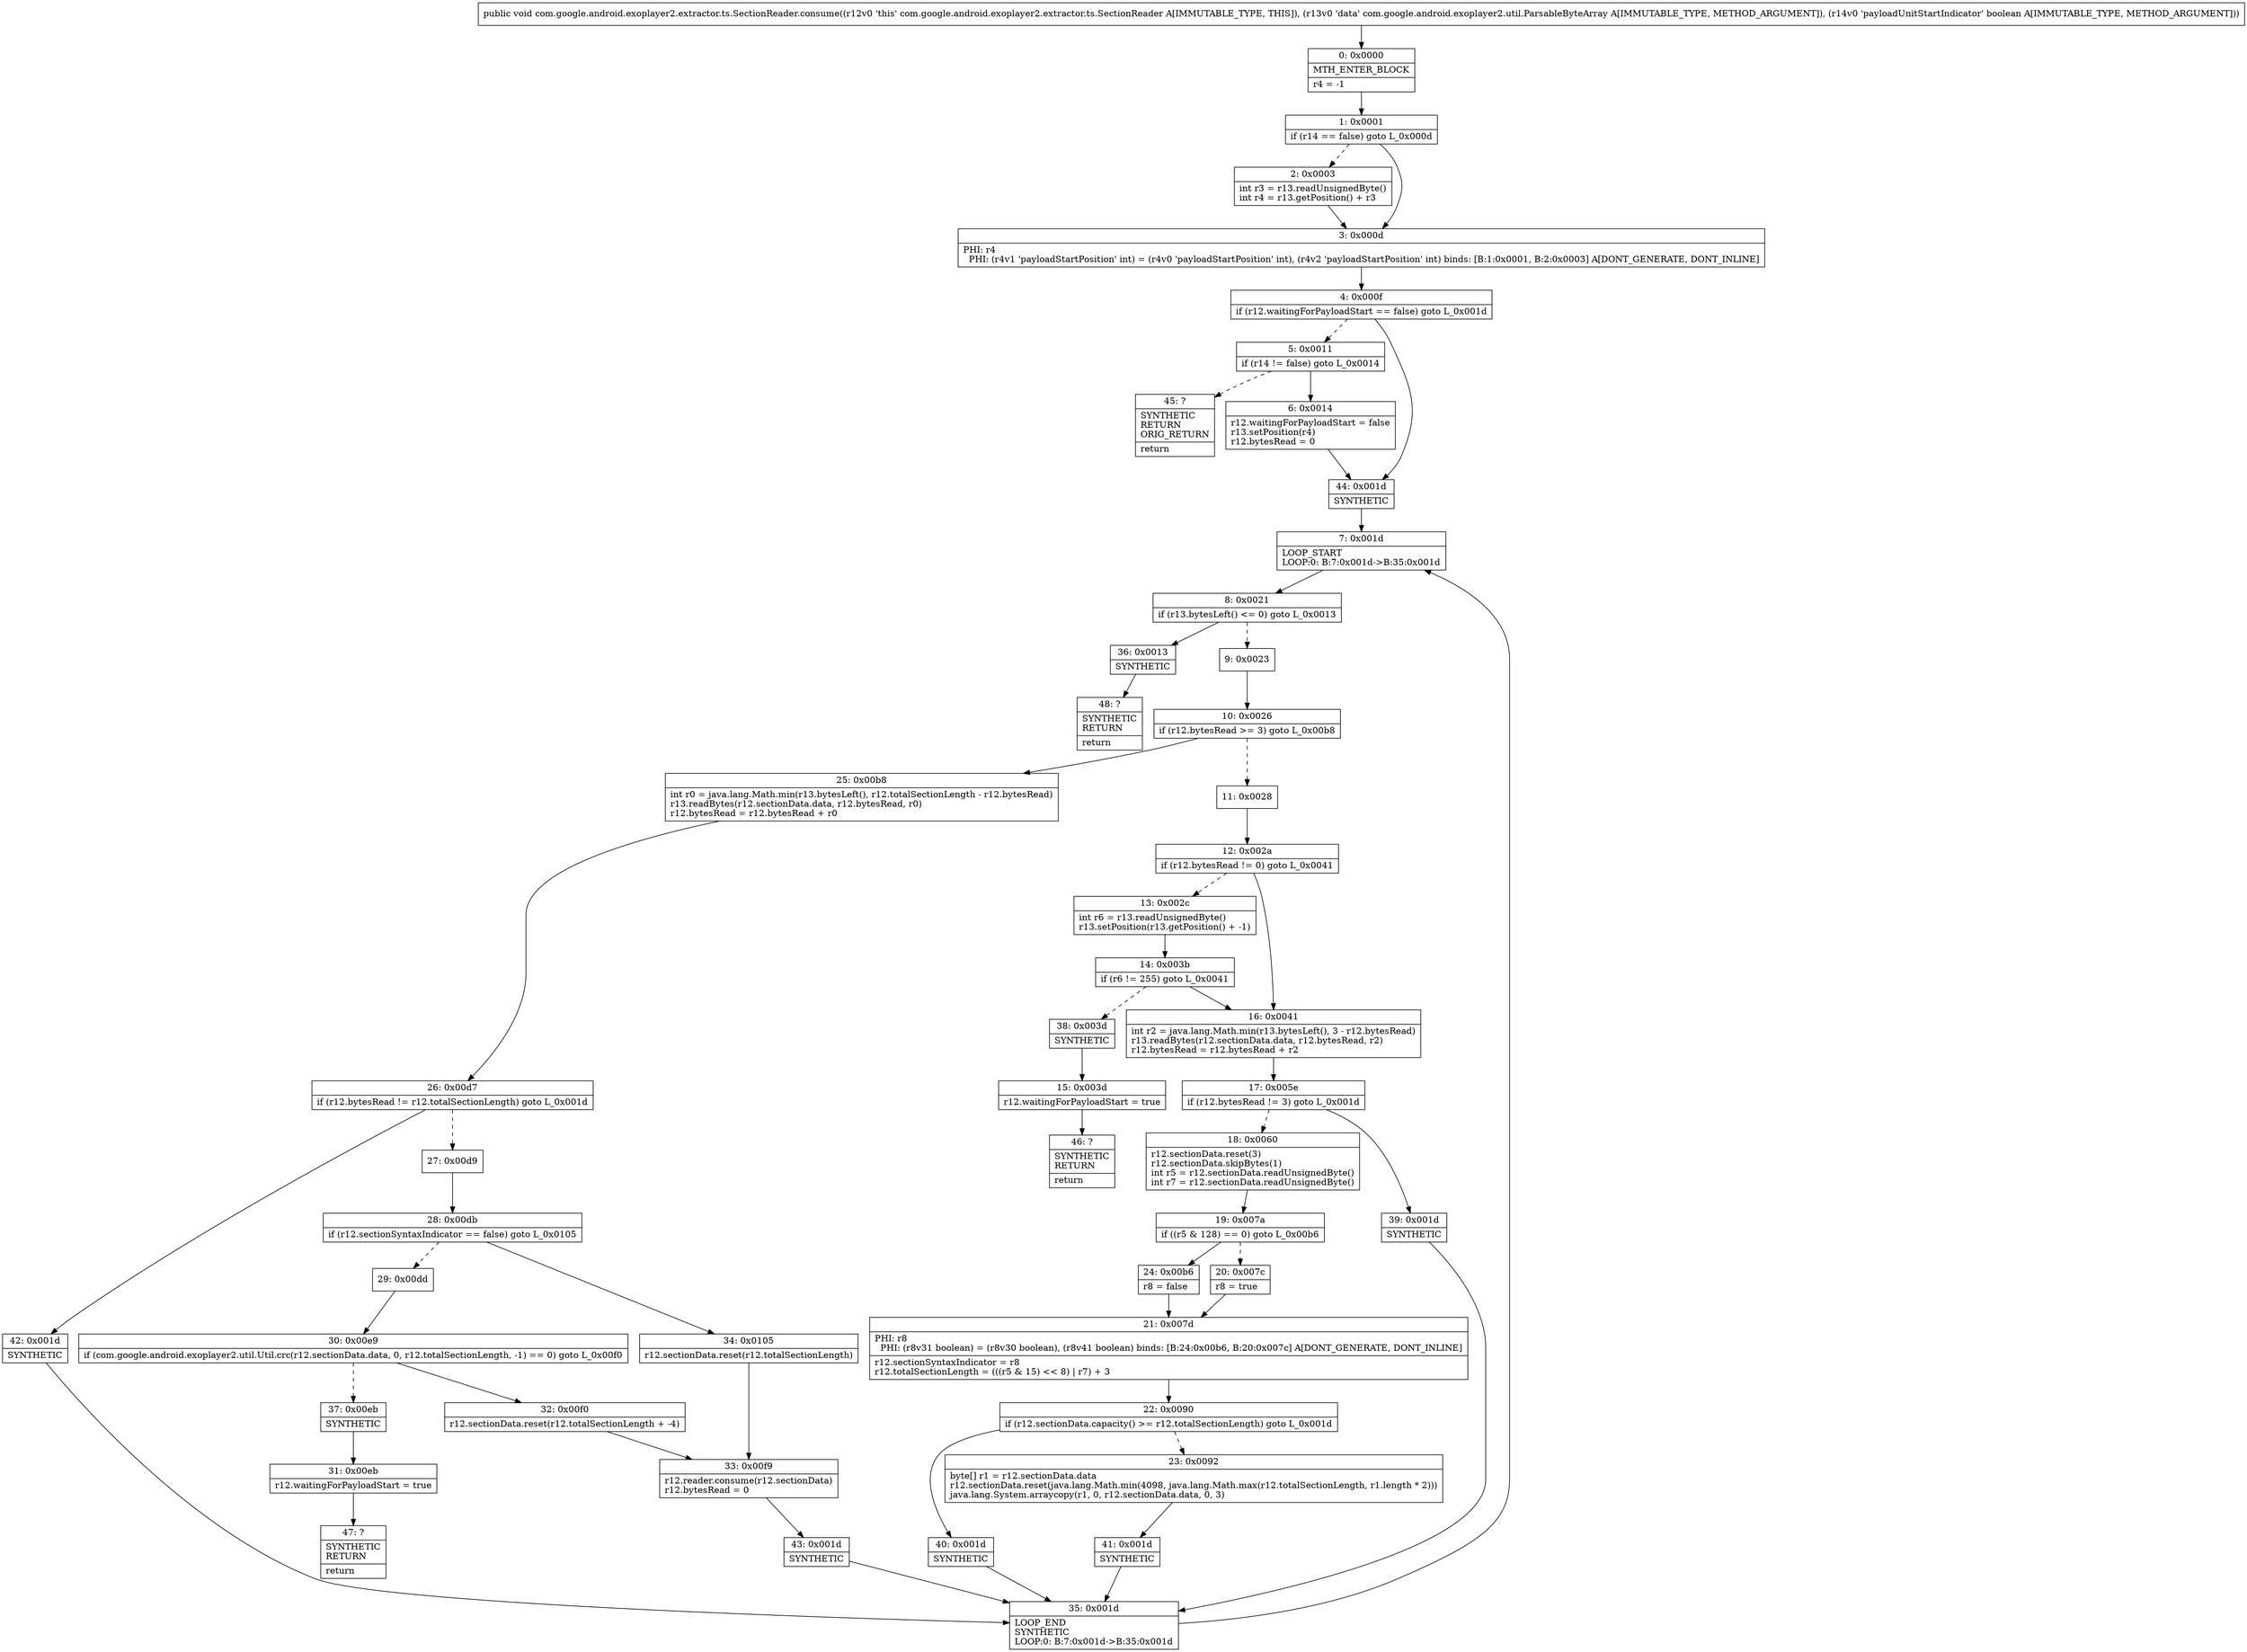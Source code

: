digraph "CFG forcom.google.android.exoplayer2.extractor.ts.SectionReader.consume(Lcom\/google\/android\/exoplayer2\/util\/ParsableByteArray;Z)V" {
Node_0 [shape=record,label="{0\:\ 0x0000|MTH_ENTER_BLOCK\l|r4 = \-1\l}"];
Node_1 [shape=record,label="{1\:\ 0x0001|if (r14 == false) goto L_0x000d\l}"];
Node_2 [shape=record,label="{2\:\ 0x0003|int r3 = r13.readUnsignedByte()\lint r4 = r13.getPosition() + r3\l}"];
Node_3 [shape=record,label="{3\:\ 0x000d|PHI: r4 \l  PHI: (r4v1 'payloadStartPosition' int) = (r4v0 'payloadStartPosition' int), (r4v2 'payloadStartPosition' int) binds: [B:1:0x0001, B:2:0x0003] A[DONT_GENERATE, DONT_INLINE]\l}"];
Node_4 [shape=record,label="{4\:\ 0x000f|if (r12.waitingForPayloadStart == false) goto L_0x001d\l}"];
Node_5 [shape=record,label="{5\:\ 0x0011|if (r14 != false) goto L_0x0014\l}"];
Node_6 [shape=record,label="{6\:\ 0x0014|r12.waitingForPayloadStart = false\lr13.setPosition(r4)\lr12.bytesRead = 0\l}"];
Node_7 [shape=record,label="{7\:\ 0x001d|LOOP_START\lLOOP:0: B:7:0x001d\-\>B:35:0x001d\l}"];
Node_8 [shape=record,label="{8\:\ 0x0021|if (r13.bytesLeft() \<= 0) goto L_0x0013\l}"];
Node_9 [shape=record,label="{9\:\ 0x0023}"];
Node_10 [shape=record,label="{10\:\ 0x0026|if (r12.bytesRead \>= 3) goto L_0x00b8\l}"];
Node_11 [shape=record,label="{11\:\ 0x0028}"];
Node_12 [shape=record,label="{12\:\ 0x002a|if (r12.bytesRead != 0) goto L_0x0041\l}"];
Node_13 [shape=record,label="{13\:\ 0x002c|int r6 = r13.readUnsignedByte()\lr13.setPosition(r13.getPosition() + \-1)\l}"];
Node_14 [shape=record,label="{14\:\ 0x003b|if (r6 != 255) goto L_0x0041\l}"];
Node_15 [shape=record,label="{15\:\ 0x003d|r12.waitingForPayloadStart = true\l}"];
Node_16 [shape=record,label="{16\:\ 0x0041|int r2 = java.lang.Math.min(r13.bytesLeft(), 3 \- r12.bytesRead)\lr13.readBytes(r12.sectionData.data, r12.bytesRead, r2)\lr12.bytesRead = r12.bytesRead + r2\l}"];
Node_17 [shape=record,label="{17\:\ 0x005e|if (r12.bytesRead != 3) goto L_0x001d\l}"];
Node_18 [shape=record,label="{18\:\ 0x0060|r12.sectionData.reset(3)\lr12.sectionData.skipBytes(1)\lint r5 = r12.sectionData.readUnsignedByte()\lint r7 = r12.sectionData.readUnsignedByte()\l}"];
Node_19 [shape=record,label="{19\:\ 0x007a|if ((r5 & 128) == 0) goto L_0x00b6\l}"];
Node_20 [shape=record,label="{20\:\ 0x007c|r8 = true\l}"];
Node_21 [shape=record,label="{21\:\ 0x007d|PHI: r8 \l  PHI: (r8v31 boolean) = (r8v30 boolean), (r8v41 boolean) binds: [B:24:0x00b6, B:20:0x007c] A[DONT_GENERATE, DONT_INLINE]\l|r12.sectionSyntaxIndicator = r8\lr12.totalSectionLength = (((r5 & 15) \<\< 8) \| r7) + 3\l}"];
Node_22 [shape=record,label="{22\:\ 0x0090|if (r12.sectionData.capacity() \>= r12.totalSectionLength) goto L_0x001d\l}"];
Node_23 [shape=record,label="{23\:\ 0x0092|byte[] r1 = r12.sectionData.data\lr12.sectionData.reset(java.lang.Math.min(4098, java.lang.Math.max(r12.totalSectionLength, r1.length * 2)))\ljava.lang.System.arraycopy(r1, 0, r12.sectionData.data, 0, 3)\l}"];
Node_24 [shape=record,label="{24\:\ 0x00b6|r8 = false\l}"];
Node_25 [shape=record,label="{25\:\ 0x00b8|int r0 = java.lang.Math.min(r13.bytesLeft(), r12.totalSectionLength \- r12.bytesRead)\lr13.readBytes(r12.sectionData.data, r12.bytesRead, r0)\lr12.bytesRead = r12.bytesRead + r0\l}"];
Node_26 [shape=record,label="{26\:\ 0x00d7|if (r12.bytesRead != r12.totalSectionLength) goto L_0x001d\l}"];
Node_27 [shape=record,label="{27\:\ 0x00d9}"];
Node_28 [shape=record,label="{28\:\ 0x00db|if (r12.sectionSyntaxIndicator == false) goto L_0x0105\l}"];
Node_29 [shape=record,label="{29\:\ 0x00dd}"];
Node_30 [shape=record,label="{30\:\ 0x00e9|if (com.google.android.exoplayer2.util.Util.crc(r12.sectionData.data, 0, r12.totalSectionLength, \-1) == 0) goto L_0x00f0\l}"];
Node_31 [shape=record,label="{31\:\ 0x00eb|r12.waitingForPayloadStart = true\l}"];
Node_32 [shape=record,label="{32\:\ 0x00f0|r12.sectionData.reset(r12.totalSectionLength + \-4)\l}"];
Node_33 [shape=record,label="{33\:\ 0x00f9|r12.reader.consume(r12.sectionData)\lr12.bytesRead = 0\l}"];
Node_34 [shape=record,label="{34\:\ 0x0105|r12.sectionData.reset(r12.totalSectionLength)\l}"];
Node_35 [shape=record,label="{35\:\ 0x001d|LOOP_END\lSYNTHETIC\lLOOP:0: B:7:0x001d\-\>B:35:0x001d\l}"];
Node_36 [shape=record,label="{36\:\ 0x0013|SYNTHETIC\l}"];
Node_37 [shape=record,label="{37\:\ 0x00eb|SYNTHETIC\l}"];
Node_38 [shape=record,label="{38\:\ 0x003d|SYNTHETIC\l}"];
Node_39 [shape=record,label="{39\:\ 0x001d|SYNTHETIC\l}"];
Node_40 [shape=record,label="{40\:\ 0x001d|SYNTHETIC\l}"];
Node_41 [shape=record,label="{41\:\ 0x001d|SYNTHETIC\l}"];
Node_42 [shape=record,label="{42\:\ 0x001d|SYNTHETIC\l}"];
Node_43 [shape=record,label="{43\:\ 0x001d|SYNTHETIC\l}"];
Node_44 [shape=record,label="{44\:\ 0x001d|SYNTHETIC\l}"];
Node_45 [shape=record,label="{45\:\ ?|SYNTHETIC\lRETURN\lORIG_RETURN\l|return\l}"];
Node_46 [shape=record,label="{46\:\ ?|SYNTHETIC\lRETURN\l|return\l}"];
Node_47 [shape=record,label="{47\:\ ?|SYNTHETIC\lRETURN\l|return\l}"];
Node_48 [shape=record,label="{48\:\ ?|SYNTHETIC\lRETURN\l|return\l}"];
MethodNode[shape=record,label="{public void com.google.android.exoplayer2.extractor.ts.SectionReader.consume((r12v0 'this' com.google.android.exoplayer2.extractor.ts.SectionReader A[IMMUTABLE_TYPE, THIS]), (r13v0 'data' com.google.android.exoplayer2.util.ParsableByteArray A[IMMUTABLE_TYPE, METHOD_ARGUMENT]), (r14v0 'payloadUnitStartIndicator' boolean A[IMMUTABLE_TYPE, METHOD_ARGUMENT])) }"];
MethodNode -> Node_0;
Node_0 -> Node_1;
Node_1 -> Node_2[style=dashed];
Node_1 -> Node_3;
Node_2 -> Node_3;
Node_3 -> Node_4;
Node_4 -> Node_5[style=dashed];
Node_4 -> Node_44;
Node_5 -> Node_6;
Node_5 -> Node_45[style=dashed];
Node_6 -> Node_44;
Node_7 -> Node_8;
Node_8 -> Node_9[style=dashed];
Node_8 -> Node_36;
Node_9 -> Node_10;
Node_10 -> Node_11[style=dashed];
Node_10 -> Node_25;
Node_11 -> Node_12;
Node_12 -> Node_13[style=dashed];
Node_12 -> Node_16;
Node_13 -> Node_14;
Node_14 -> Node_16;
Node_14 -> Node_38[style=dashed];
Node_15 -> Node_46;
Node_16 -> Node_17;
Node_17 -> Node_18[style=dashed];
Node_17 -> Node_39;
Node_18 -> Node_19;
Node_19 -> Node_20[style=dashed];
Node_19 -> Node_24;
Node_20 -> Node_21;
Node_21 -> Node_22;
Node_22 -> Node_23[style=dashed];
Node_22 -> Node_40;
Node_23 -> Node_41;
Node_24 -> Node_21;
Node_25 -> Node_26;
Node_26 -> Node_27[style=dashed];
Node_26 -> Node_42;
Node_27 -> Node_28;
Node_28 -> Node_29[style=dashed];
Node_28 -> Node_34;
Node_29 -> Node_30;
Node_30 -> Node_32;
Node_30 -> Node_37[style=dashed];
Node_31 -> Node_47;
Node_32 -> Node_33;
Node_33 -> Node_43;
Node_34 -> Node_33;
Node_35 -> Node_7;
Node_36 -> Node_48;
Node_37 -> Node_31;
Node_38 -> Node_15;
Node_39 -> Node_35;
Node_40 -> Node_35;
Node_41 -> Node_35;
Node_42 -> Node_35;
Node_43 -> Node_35;
Node_44 -> Node_7;
}

